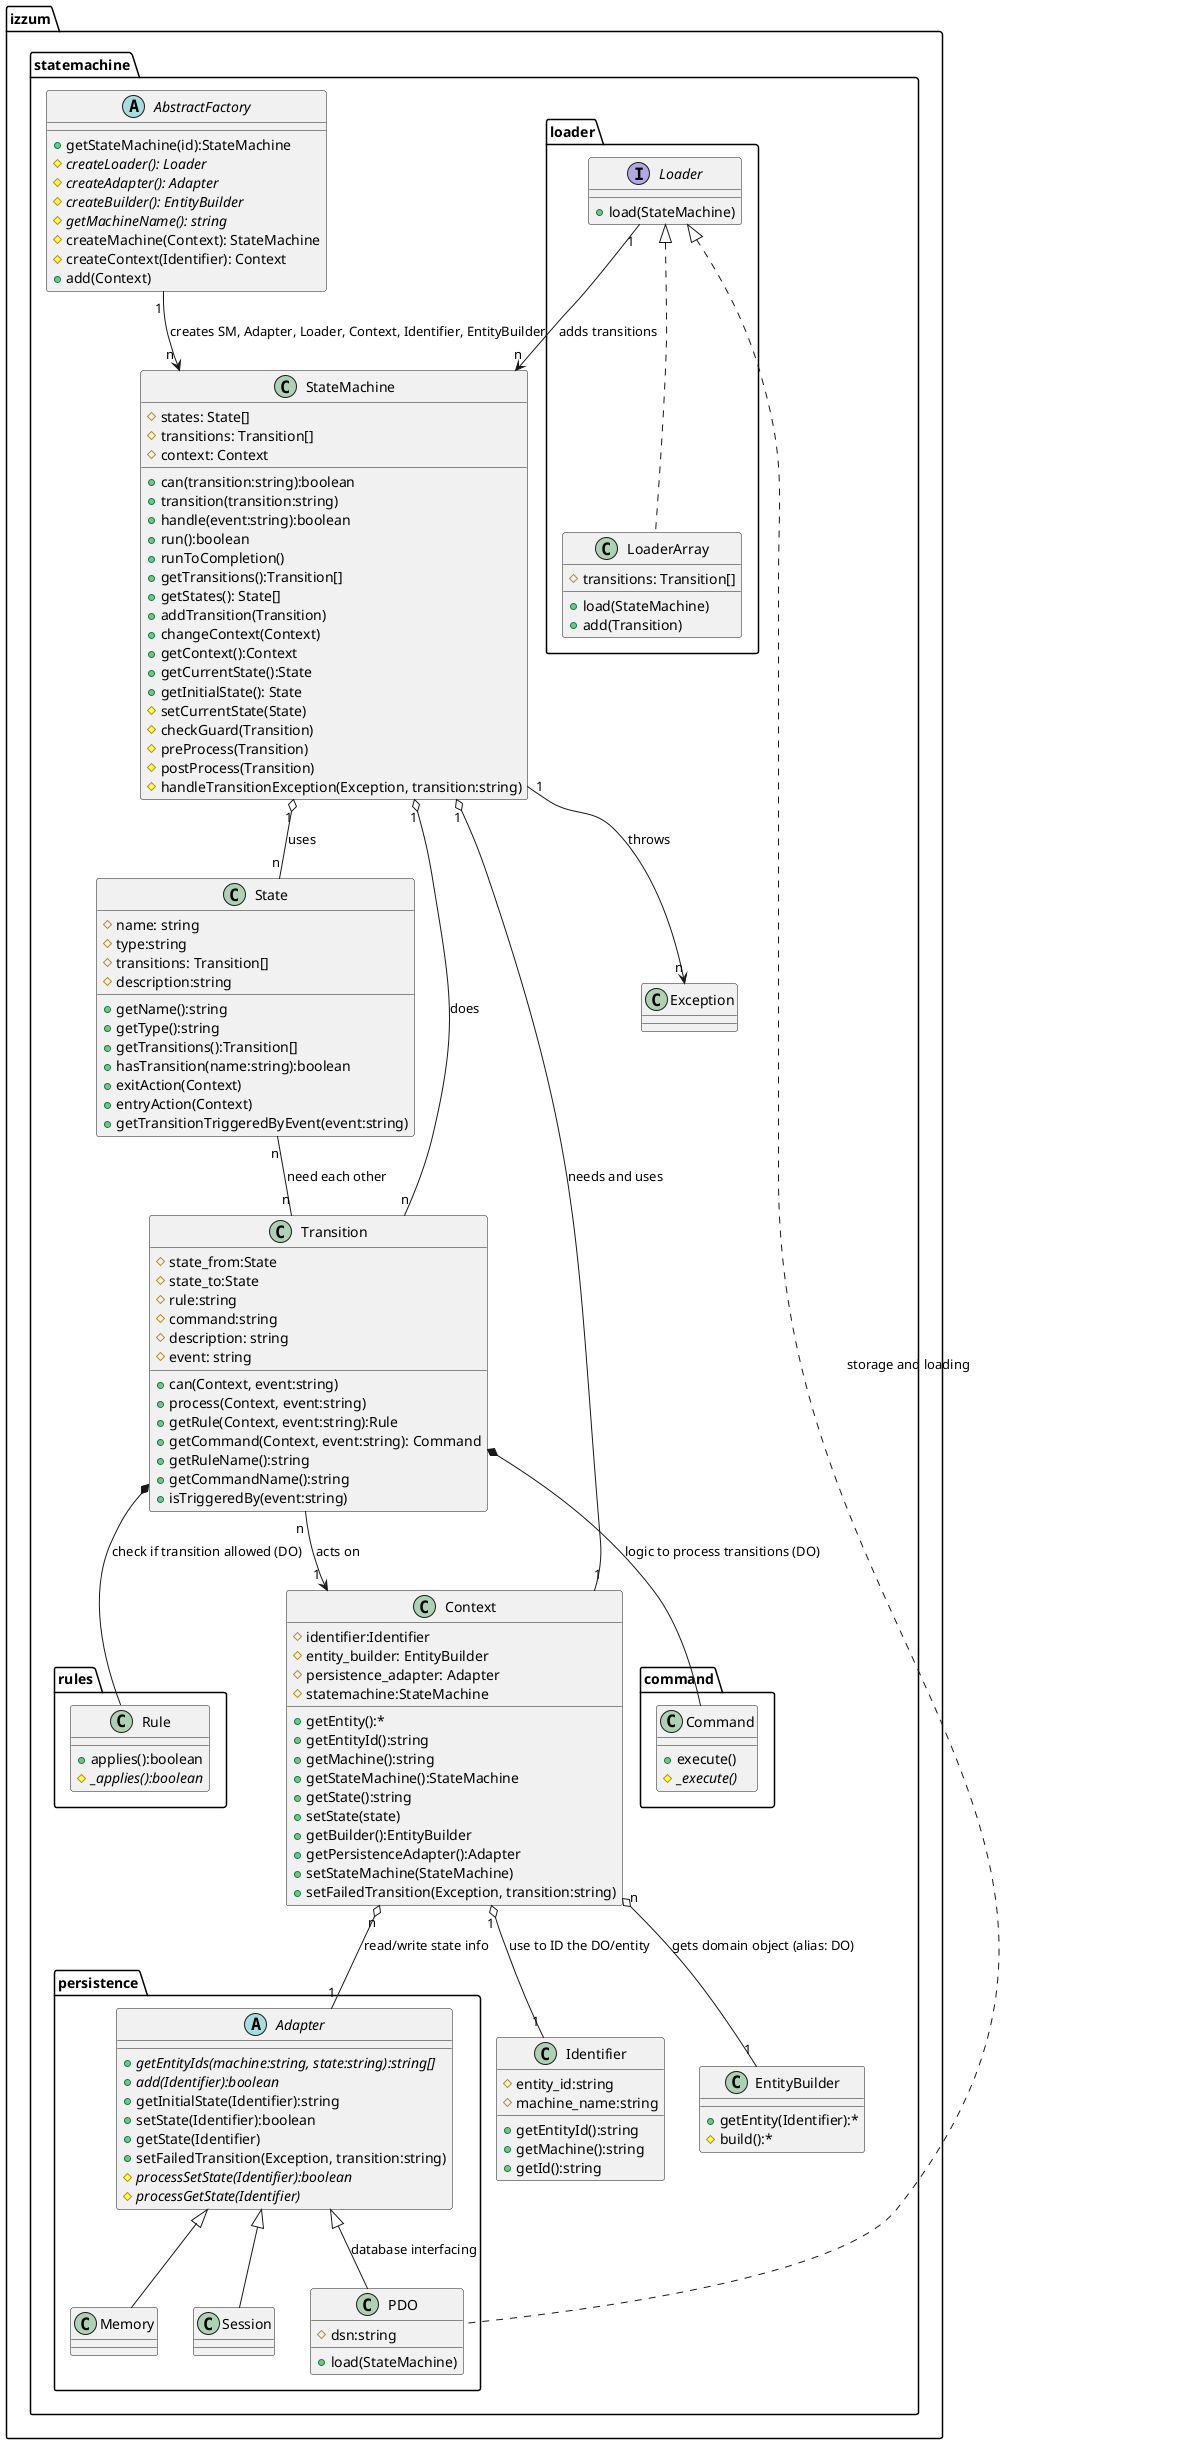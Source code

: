 @startuml

package izzum.statemachine {
    Class StateMachine {
      # states: State[]
      # transitions: Transition[]
      # context: Context
      + can(transition:string):boolean
      + transition(transition:string)
      + handle(event:string):boolean
      + run():boolean
      + runToCompletion()
      + getTransitions():Transition[]
      + getStates(): State[]
      + addTransition(Transition)
      + changeContext(Context)
      + getContext():Context
      + getCurrentState():State
      + getInitialState(): State
      # setCurrentState(State)
      # checkGuard(Transition)
      # preProcess(Transition)
      # postProcess(Transition)
      # handleTransitionException(Exception, transition:string)   
    }
    
    Class State {
        # name: string
        # type:string
        # transitions: Transition[]
        # description:string
        + getName():string
        + getType():string
        + getTransitions():Transition[]
        + hasTransition(name:string):boolean
        + exitAction(Context)
        + entryAction(Context)
        + getTransitionTriggeredByEvent(event:string)
    }
    Class Transition {
        # state_from:State
        # state_to:State
        # rule:string
        # command:string
        # description: string
        # event: string
        + can(Context, event:string)
        + process(Context, event:string)
        + getRule(Context, event:string):Rule
        + getCommand(Context, event:string): Command
        + getRuleName():string
        + getCommandName():string
        + isTriggeredBy(event:string)
    }
    Class Context {
        # identifier:Identifier
        # entity_builder: EntityBuilder
        # persistence_adapter: Adapter
        # statemachine:StateMachine
        + getEntity():*
        + getEntityId():string
        + getMachine():string
        + getStateMachine():StateMachine
        + getState():string
        + setState(state)
        + getBuilder():EntityBuilder
        + getPersistenceAdapter():Adapter
        + setStateMachine(StateMachine)
        + setFailedTransition(Exception, transition:string)
    }
    
    Class Identifier {
    	# entity_id:string
    	# machine_name:string
    	+ getEntityId():string
    	+ getMachine():string
    	+ getId():string
    }

    Class EntityBuilder {
        + getEntity(Identifier):*
        # build():*
    }
    package persistence {
      abstract Class Adapter {
        + {abstract} getEntityIds(machine:string, state:string):string[]
        + {abstract} add(Identifier):boolean
        + getInitialState(Identifier):string
        + setState(Identifier):boolean
        + getState(Identifier)
        + setFailedTransition(Exception, transition:string)
        # {abstract} processSetState(Identifier):boolean
        # {abstract} processGetState(Identifier)
      }

      Class PDO {
        #dsn:string
        + load(StateMachine)
      }

      Class Memory {

      }

      Class Session {

      }

    }

        abstract Class AbstractFactory {
            + getStateMachine(id):StateMachine
            # {abstract} createLoader(): Loader
            # {abstract} createAdapter(): Adapter
            # {abstract} createBuilder(): EntityBuilder
            # {abstract} getMachineName(): string
            # createMachine(Context): StateMachine
            # createContext(Identifier): Context
            +add(Context)
        }

    package loader {
        Interface Loader {
          +load(StateMachine)
        }
        Class LoaderArray {
          # transitions: Transition[]
          + load(StateMachine)
          + add(Transition)
        }
    }

    Class Exception

    package command {
      Class Command {
        +execute()
        #{abstract}_execute()
      }
    }

    package rules {
      Class Rule {
        +applies():boolean
        #{abstract}_applies():boolean
      }
    }

}
    StateMachine "1" o-- "n" State : uses
    StateMachine "1" o-- "n" Transition : does
    StateMachine "1" o-- "1" Context : needs and uses
    StateMachine "1" --> "n" Exception: throws
    Context "n" o-- "1" EntityBuilder : gets domain object (alias: DO)
    Context "n" o-- "1" Adapter : read/write state info
    Context "1" o-- "1" Identifier : use to ID the DO/entity
    State "n" -- "n" Transition : need each other
    Adapter <|-- Memory
    Adapter <|-- PDO : database interfacing
    Adapter <|-- Session
    Loader <|.. PDO : storage and loading
    Loader <|.. LoaderArray 
    Transition *-- Command : logic to process transitions (DO)
    Transition *-- Rule : check if transition allowed (DO)
    Transition "n" --> "1" Context : acts on
    AbstractFactory "1" --> "n" StateMachine: creates SM, Adapter, Loader, Context, Identifier, EntityBuilder
    Loader "1" --> "n" StateMachine : adds transitions



@enduml

